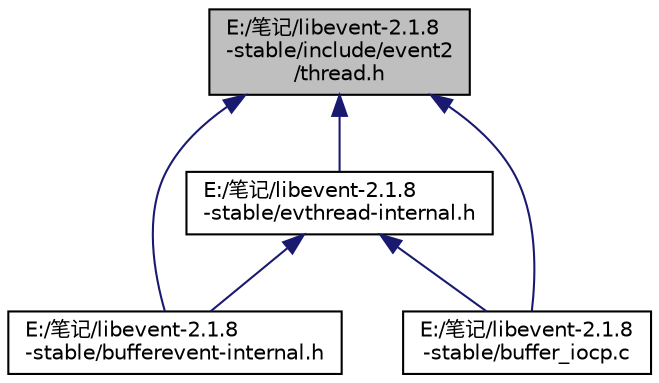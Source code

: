digraph "E:/笔记/libevent-2.1.8-stable/include/event2/thread.h"
{
 // LATEX_PDF_SIZE
  edge [fontname="Helvetica",fontsize="10",labelfontname="Helvetica",labelfontsize="10"];
  node [fontname="Helvetica",fontsize="10",shape=record];
  Node3 [label="E:/笔记/libevent-2.1.8\l-stable/include/event2\l/thread.h",height=0.2,width=0.4,color="black", fillcolor="grey75", style="filled", fontcolor="black",tooltip=" "];
  Node3 -> Node4 [dir="back",color="midnightblue",fontsize="10",style="solid",fontname="Helvetica"];
  Node4 [label="E:/笔记/libevent-2.1.8\l-stable/evthread-internal.h",height=0.2,width=0.4,color="black", fillcolor="white", style="filled",URL="$evthread-internal_8h_source.html",tooltip=" "];
  Node4 -> Node5 [dir="back",color="midnightblue",fontsize="10",style="solid",fontname="Helvetica"];
  Node5 [label="E:/笔记/libevent-2.1.8\l-stable/bufferevent-internal.h",height=0.2,width=0.4,color="black", fillcolor="white", style="filled",URL="$bufferevent-internal_8h_source.html",tooltip=" "];
  Node4 -> Node6 [dir="back",color="midnightblue",fontsize="10",style="solid",fontname="Helvetica"];
  Node6 [label="E:/笔记/libevent-2.1.8\l-stable/buffer_iocp.c",height=0.2,width=0.4,color="black", fillcolor="white", style="filled",URL="$buffer__iocp_8c.html",tooltip=" "];
  Node3 -> Node5 [dir="back",color="midnightblue",fontsize="10",style="solid",fontname="Helvetica"];
  Node3 -> Node6 [dir="back",color="midnightblue",fontsize="10",style="solid",fontname="Helvetica"];
}
